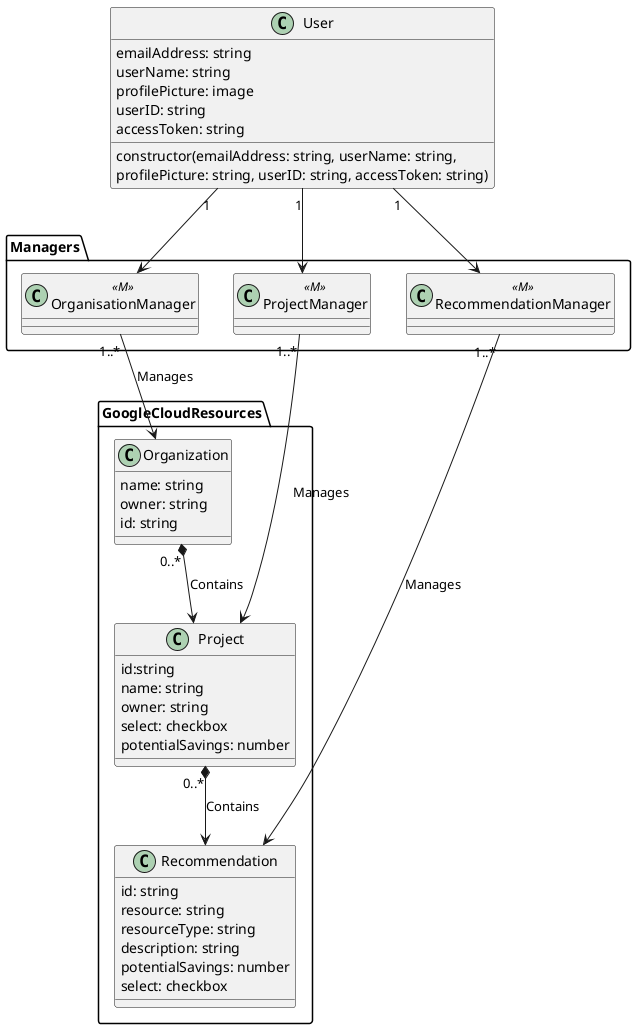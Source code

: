 @startuml BusinessLogic

package GoogleCloudResources {
class Organization  {
  name: string
  owner: string
  id: string
  }

class Project {
  id:string
  name: string
  owner: string
  select: checkbox
  potentialSavings: number
  }

class Recommendation {
     id: string
      resource: string
      resourceType: string
      description: string
      potentialSavings: number
      select: checkbox
  }
}

class User {
  constructor(emailAddress: string, userName: string,
   profilePicture: string, userID: string, accessToken: string)
  emailAddress: string
      userName: string
      profilePicture: image
      userID: string
      accessToken: string

    }

package Managers {
class ProjectManager <<M>>

class OrganisationManager <<M>>

class RecommendationManager <<M>>
}

User "1"--> OrganisationManager
User "1"--> ProjectManager
User "1"--> RecommendationManager

OrganisationManager "1..*"--> Organization: Manages
ProjectManager "1..*"--> Project: Manages
RecommendationManager "1..*"--> Recommendation: Manages

Organization "0..*" *--> Project: Contains
Project "0..*" *--> Recommendation: Contains

@enduml
